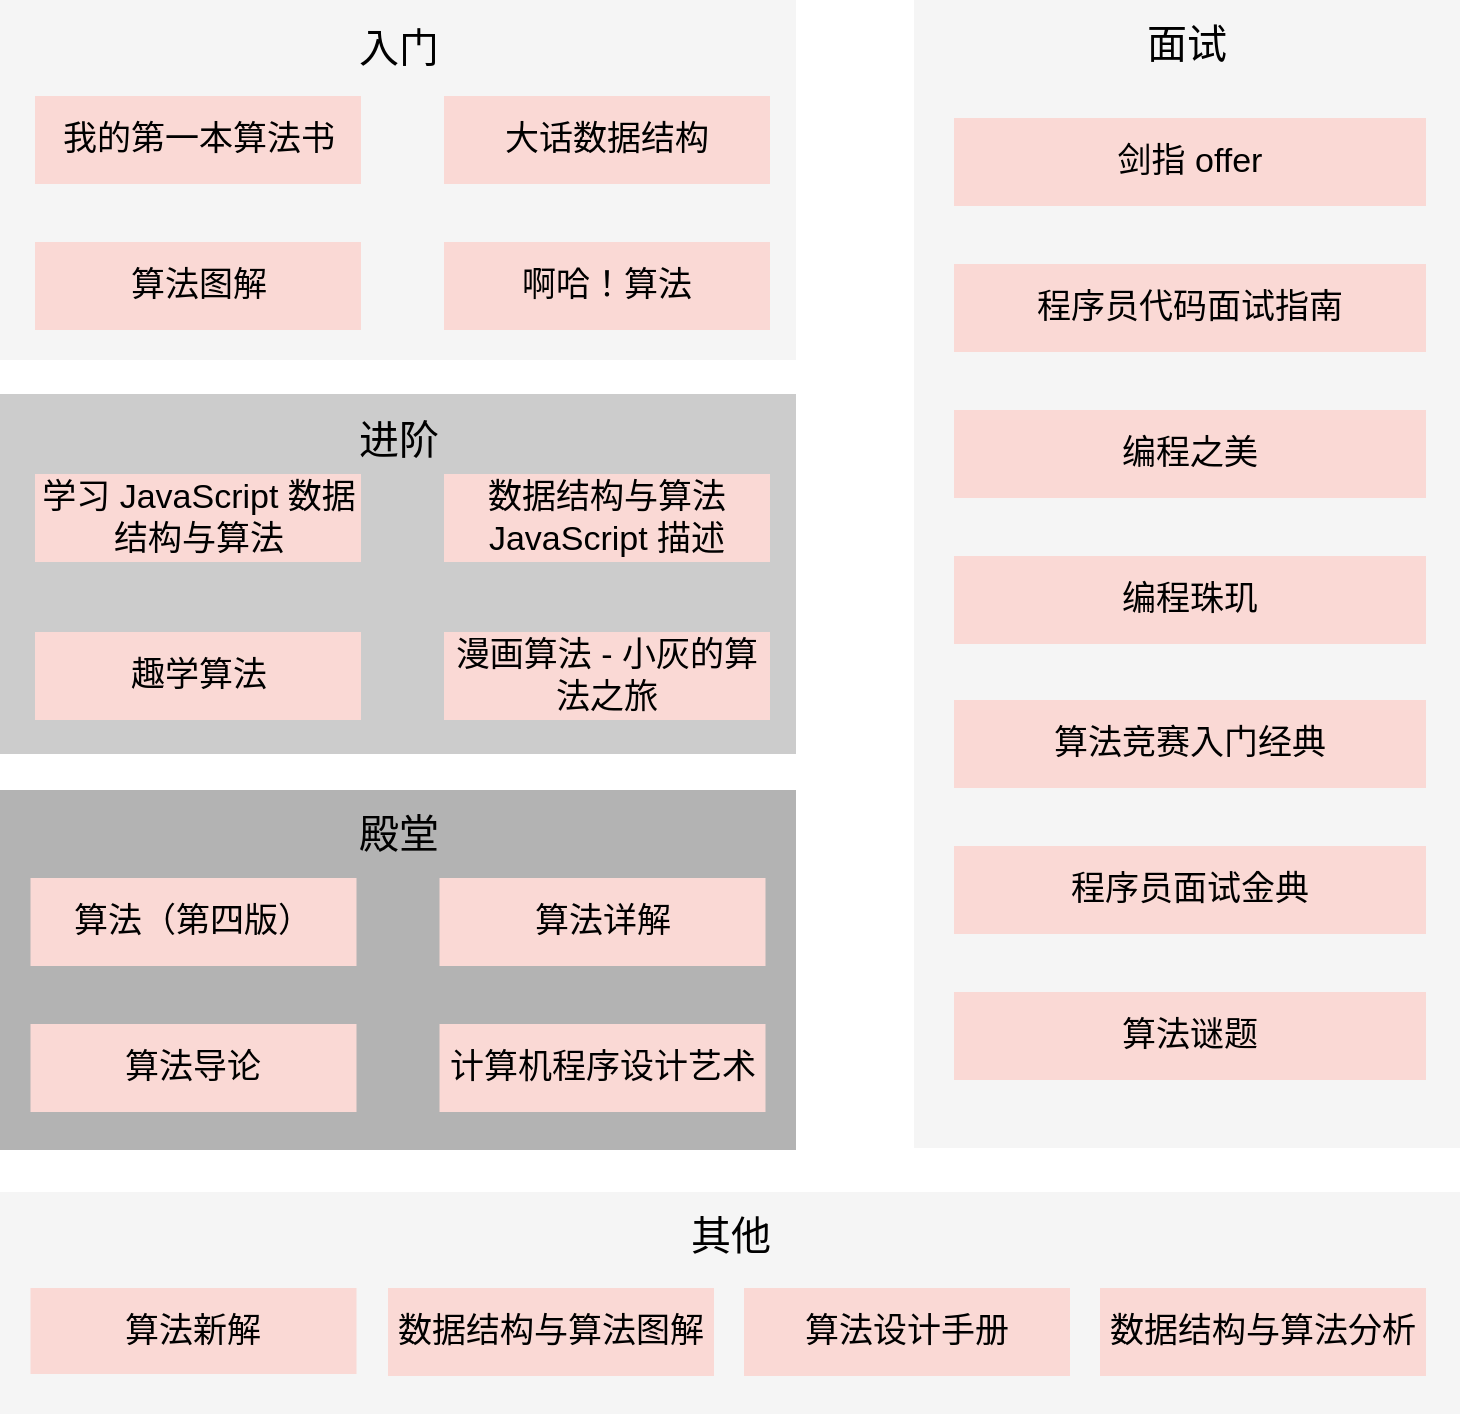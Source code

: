 <mxfile version="14.2.7" type="github">
  <diagram id="aU8RuQrRS4-S94zxxLxV" name="第 1 页">
    <mxGraphModel dx="1458" dy="1062" grid="0" gridSize="10" guides="1" tooltips="1" connect="1" arrows="1" fold="1" page="0" pageScale="1" pageWidth="827" pageHeight="1169" math="0" shadow="0">
      <root>
        <mxCell id="0" />
        <mxCell id="1" parent="0" />
        <mxCell id="9QxIuVLbM-aO6ARUra3--40" value="" style="rounded=0;whiteSpace=wrap;html=1;strokeWidth=2;fillColor=#f5f5f5;fontSize=17;fontColor=#333333;strokeColor=none;" vertex="1" parent="1">
          <mxGeometry x="-26" y="911" width="730" height="111" as="geometry" />
        </mxCell>
        <mxCell id="9QxIuVLbM-aO6ARUra3--34" value="" style="rounded=0;whiteSpace=wrap;html=1;strokeWidth=2;fillColor=#f5f5f5;fontSize=17;fontColor=#333333;strokeColor=none;" vertex="1" parent="1">
          <mxGeometry x="431" y="315" width="273" height="574" as="geometry" />
        </mxCell>
        <mxCell id="9QxIuVLbM-aO6ARUra3--29" value="" style="rounded=0;whiteSpace=wrap;html=1;strokeWidth=2;fontSize=17;fontColor=#333333;strokeColor=none;fillColor=#B3B3B3;" vertex="1" parent="1">
          <mxGeometry x="-26" y="710" width="398" height="180" as="geometry" />
        </mxCell>
        <mxCell id="9QxIuVLbM-aO6ARUra3--28" value="" style="rounded=0;whiteSpace=wrap;html=1;strokeWidth=2;fontSize=17;fontColor=#333333;strokeColor=none;fillColor=#CCCCCC;" vertex="1" parent="1">
          <mxGeometry x="-26" y="512" width="398" height="180" as="geometry" />
        </mxCell>
        <mxCell id="9QxIuVLbM-aO6ARUra3--26" value="" style="rounded=0;whiteSpace=wrap;html=1;strokeWidth=2;fillColor=#f5f5f5;fontSize=17;fontColor=#333333;strokeColor=none;" vertex="1" parent="1">
          <mxGeometry x="-26" y="315" width="398" height="180" as="geometry" />
        </mxCell>
        <mxCell id="9QxIuVLbM-aO6ARUra3--3" value="我的第一本算法书" style="rounded=0;whiteSpace=wrap;html=1;strokeWidth=2;fontSize=17;fillColor=#fad9d5;strokeColor=none;sketch=0;" vertex="1" parent="1">
          <mxGeometry x="-8.5" y="363" width="163" height="44" as="geometry" />
        </mxCell>
        <mxCell id="9QxIuVLbM-aO6ARUra3--4" value="啊哈！算法" style="rounded=0;whiteSpace=wrap;html=1;strokeWidth=2;fontSize=17;fillColor=#fad9d5;strokeColor=none;sketch=0;" vertex="1" parent="1">
          <mxGeometry x="196" y="436" width="163" height="44" as="geometry" />
        </mxCell>
        <mxCell id="9QxIuVLbM-aO6ARUra3--6" value="算法图解" style="rounded=0;whiteSpace=wrap;html=1;strokeWidth=2;fontSize=17;fillColor=#fad9d5;strokeColor=none;sketch=0;" vertex="1" parent="1">
          <mxGeometry x="-8.5" y="436" width="163" height="44" as="geometry" />
        </mxCell>
        <mxCell id="9QxIuVLbM-aO6ARUra3--11" value="学习 JavaScript 数据结构与算法" style="rounded=0;whiteSpace=wrap;html=1;strokeWidth=2;fontSize=17;fillColor=#fad9d5;strokeColor=none;sketch=0;" vertex="1" parent="1">
          <mxGeometry x="-8.5" y="552" width="163" height="44" as="geometry" />
        </mxCell>
        <mxCell id="9QxIuVLbM-aO6ARUra3--12" value="算法（第四版）" style="rounded=0;whiteSpace=wrap;html=1;strokeWidth=2;fontSize=17;fillColor=#fad9d5;strokeColor=none;sketch=0;" vertex="1" parent="1">
          <mxGeometry x="-10.75" y="754" width="163" height="44" as="geometry" />
        </mxCell>
        <mxCell id="9QxIuVLbM-aO6ARUra3--13" value="计算机程序设计艺术" style="rounded=0;whiteSpace=wrap;html=1;strokeWidth=2;fontSize=17;fillColor=#fad9d5;strokeColor=none;sketch=0;" vertex="1" parent="1">
          <mxGeometry x="193.75" y="827" width="163" height="44" as="geometry" />
        </mxCell>
        <mxCell id="9QxIuVLbM-aO6ARUra3--18" value="剑指 offer" style="rounded=0;whiteSpace=wrap;html=1;strokeWidth=2;fontSize=17;fillColor=#fad9d5;strokeColor=none;sketch=0;glass=0;" vertex="1" parent="1">
          <mxGeometry x="451" y="374" width="236" height="44" as="geometry" />
        </mxCell>
        <mxCell id="9QxIuVLbM-aO6ARUra3--19" value="面试" style="text;html=1;strokeColor=none;fillColor=none;align=center;verticalAlign=middle;whiteSpace=wrap;rounded=0;fontSize=20;" vertex="1" parent="1">
          <mxGeometry x="502" y="326" width="131" height="20" as="geometry" />
        </mxCell>
        <mxCell id="9QxIuVLbM-aO6ARUra3--20" value="程序员代码面试指南" style="rounded=0;whiteSpace=wrap;html=1;strokeWidth=2;fontSize=17;fillColor=#fad9d5;strokeColor=none;sketch=0;" vertex="1" parent="1">
          <mxGeometry x="451" y="447" width="236" height="44" as="geometry" />
        </mxCell>
        <mxCell id="9QxIuVLbM-aO6ARUra3--21" value="编程之美" style="rounded=0;whiteSpace=wrap;html=1;strokeWidth=2;fontSize=17;fillColor=#fad9d5;strokeColor=none;sketch=0;" vertex="1" parent="1">
          <mxGeometry x="451" y="520" width="236" height="44" as="geometry" />
        </mxCell>
        <mxCell id="9QxIuVLbM-aO6ARUra3--22" value="算法导论" style="rounded=0;whiteSpace=wrap;html=1;strokeWidth=2;fontSize=17;fillColor=#fad9d5;strokeColor=none;sketch=0;" vertex="1" parent="1">
          <mxGeometry x="-10.75" y="827" width="163" height="44" as="geometry" />
        </mxCell>
        <mxCell id="9QxIuVLbM-aO6ARUra3--23" value="大话数据结构" style="rounded=0;whiteSpace=wrap;html=1;strokeWidth=2;fontSize=17;fillColor=#fad9d5;strokeColor=none;sketch=0;" vertex="1" parent="1">
          <mxGeometry x="196" y="363" width="163" height="44" as="geometry" />
        </mxCell>
        <mxCell id="9QxIuVLbM-aO6ARUra3--24" value="数据结构与算法 JavaScript 描述" style="rounded=0;whiteSpace=wrap;html=1;strokeWidth=2;fontSize=17;fillColor=#fad9d5;strokeColor=none;sketch=0;" vertex="1" parent="1">
          <mxGeometry x="196" y="552" width="163" height="44" as="geometry" />
        </mxCell>
        <mxCell id="9QxIuVLbM-aO6ARUra3--27" value="入门" style="text;html=1;strokeColor=none;fillColor=none;align=center;verticalAlign=middle;whiteSpace=wrap;rounded=0;fontSize=20;" vertex="1" parent="1">
          <mxGeometry x="107.5" y="328" width="131" height="20" as="geometry" />
        </mxCell>
        <mxCell id="9QxIuVLbM-aO6ARUra3--30" value="进阶" style="text;html=1;strokeColor=none;fillColor=none;align=center;verticalAlign=middle;whiteSpace=wrap;rounded=0;fontSize=20;" vertex="1" parent="1">
          <mxGeometry x="107.5" y="524" width="131" height="20" as="geometry" />
        </mxCell>
        <mxCell id="9QxIuVLbM-aO6ARUra3--31" value="殿堂" style="text;html=1;strokeColor=none;fillColor=none;align=center;verticalAlign=middle;whiteSpace=wrap;rounded=0;fontSize=20;" vertex="1" parent="1">
          <mxGeometry x="107.5" y="721" width="131" height="20" as="geometry" />
        </mxCell>
        <mxCell id="9QxIuVLbM-aO6ARUra3--32" value="趣学算法" style="rounded=0;whiteSpace=wrap;html=1;strokeWidth=2;fontSize=17;fillColor=#fad9d5;strokeColor=none;sketch=0;" vertex="1" parent="1">
          <mxGeometry x="-8.5" y="631" width="163" height="44" as="geometry" />
        </mxCell>
        <mxCell id="9QxIuVLbM-aO6ARUra3--33" value="漫画算法 - 小灰的算法之旅" style="rounded=0;whiteSpace=wrap;html=1;strokeWidth=2;fontSize=17;fillColor=#fad9d5;strokeColor=none;sketch=0;" vertex="1" parent="1">
          <mxGeometry x="196" y="631" width="163" height="44" as="geometry" />
        </mxCell>
        <mxCell id="9QxIuVLbM-aO6ARUra3--35" value="算法详解" style="rounded=0;whiteSpace=wrap;html=1;strokeWidth=2;fontSize=17;fillColor=#fad9d5;strokeColor=none;sketch=0;" vertex="1" parent="1">
          <mxGeometry x="193.75" y="754" width="163" height="44" as="geometry" />
        </mxCell>
        <mxCell id="9QxIuVLbM-aO6ARUra3--36" value="编程珠玑" style="rounded=0;whiteSpace=wrap;html=1;strokeWidth=2;fontSize=17;fillColor=#fad9d5;strokeColor=none;sketch=0;" vertex="1" parent="1">
          <mxGeometry x="451" y="593" width="236" height="44" as="geometry" />
        </mxCell>
        <mxCell id="9QxIuVLbM-aO6ARUra3--37" value="算法竞赛入门经典" style="rounded=0;whiteSpace=wrap;html=1;strokeWidth=2;fontSize=17;fillColor=#fad9d5;strokeColor=none;sketch=0;" vertex="1" parent="1">
          <mxGeometry x="451" y="665" width="236" height="44" as="geometry" />
        </mxCell>
        <mxCell id="9QxIuVLbM-aO6ARUra3--38" value="算法新解" style="rounded=0;whiteSpace=wrap;html=1;strokeWidth=2;fontSize=17;fillColor=#fad9d5;strokeColor=none;sketch=0;" vertex="1" parent="1">
          <mxGeometry x="-10.75" y="959" width="163" height="43" as="geometry" />
        </mxCell>
        <mxCell id="9QxIuVLbM-aO6ARUra3--39" value="数据结构与算法图解" style="rounded=0;whiteSpace=wrap;html=1;strokeWidth=2;fontSize=17;fillColor=#fad9d5;strokeColor=none;sketch=0;" vertex="1" parent="1">
          <mxGeometry x="168" y="959" width="163" height="44" as="geometry" />
        </mxCell>
        <mxCell id="9QxIuVLbM-aO6ARUra3--41" value="其他" style="text;html=1;strokeColor=none;fillColor=none;align=center;verticalAlign=middle;whiteSpace=wrap;rounded=0;fontSize=20;" vertex="1" parent="1">
          <mxGeometry x="273.5" y="922" width="131" height="20" as="geometry" />
        </mxCell>
        <mxCell id="9QxIuVLbM-aO6ARUra3--42" value="程序员面试金典" style="rounded=0;whiteSpace=wrap;html=1;strokeWidth=2;fontSize=17;fillColor=#fad9d5;strokeColor=none;sketch=0;" vertex="1" parent="1">
          <mxGeometry x="451" y="738" width="236" height="44" as="geometry" />
        </mxCell>
        <mxCell id="9QxIuVLbM-aO6ARUra3--43" value="算法谜题" style="rounded=0;whiteSpace=wrap;html=1;strokeWidth=2;fontSize=17;fillColor=#fad9d5;strokeColor=none;sketch=0;" vertex="1" parent="1">
          <mxGeometry x="451" y="811" width="236" height="44" as="geometry" />
        </mxCell>
        <mxCell id="9QxIuVLbM-aO6ARUra3--44" value="算法设计手册" style="rounded=0;whiteSpace=wrap;html=1;strokeWidth=2;fontSize=17;fillColor=#fad9d5;strokeColor=none;sketch=0;" vertex="1" parent="1">
          <mxGeometry x="346" y="959" width="163" height="44" as="geometry" />
        </mxCell>
        <mxCell id="9QxIuVLbM-aO6ARUra3--45" value="数据结构与算法分析" style="rounded=0;whiteSpace=wrap;html=1;strokeWidth=2;fontSize=17;fillColor=#fad9d5;strokeColor=none;sketch=0;" vertex="1" parent="1">
          <mxGeometry x="524" y="959" width="163" height="44" as="geometry" />
        </mxCell>
      </root>
    </mxGraphModel>
  </diagram>
</mxfile>

